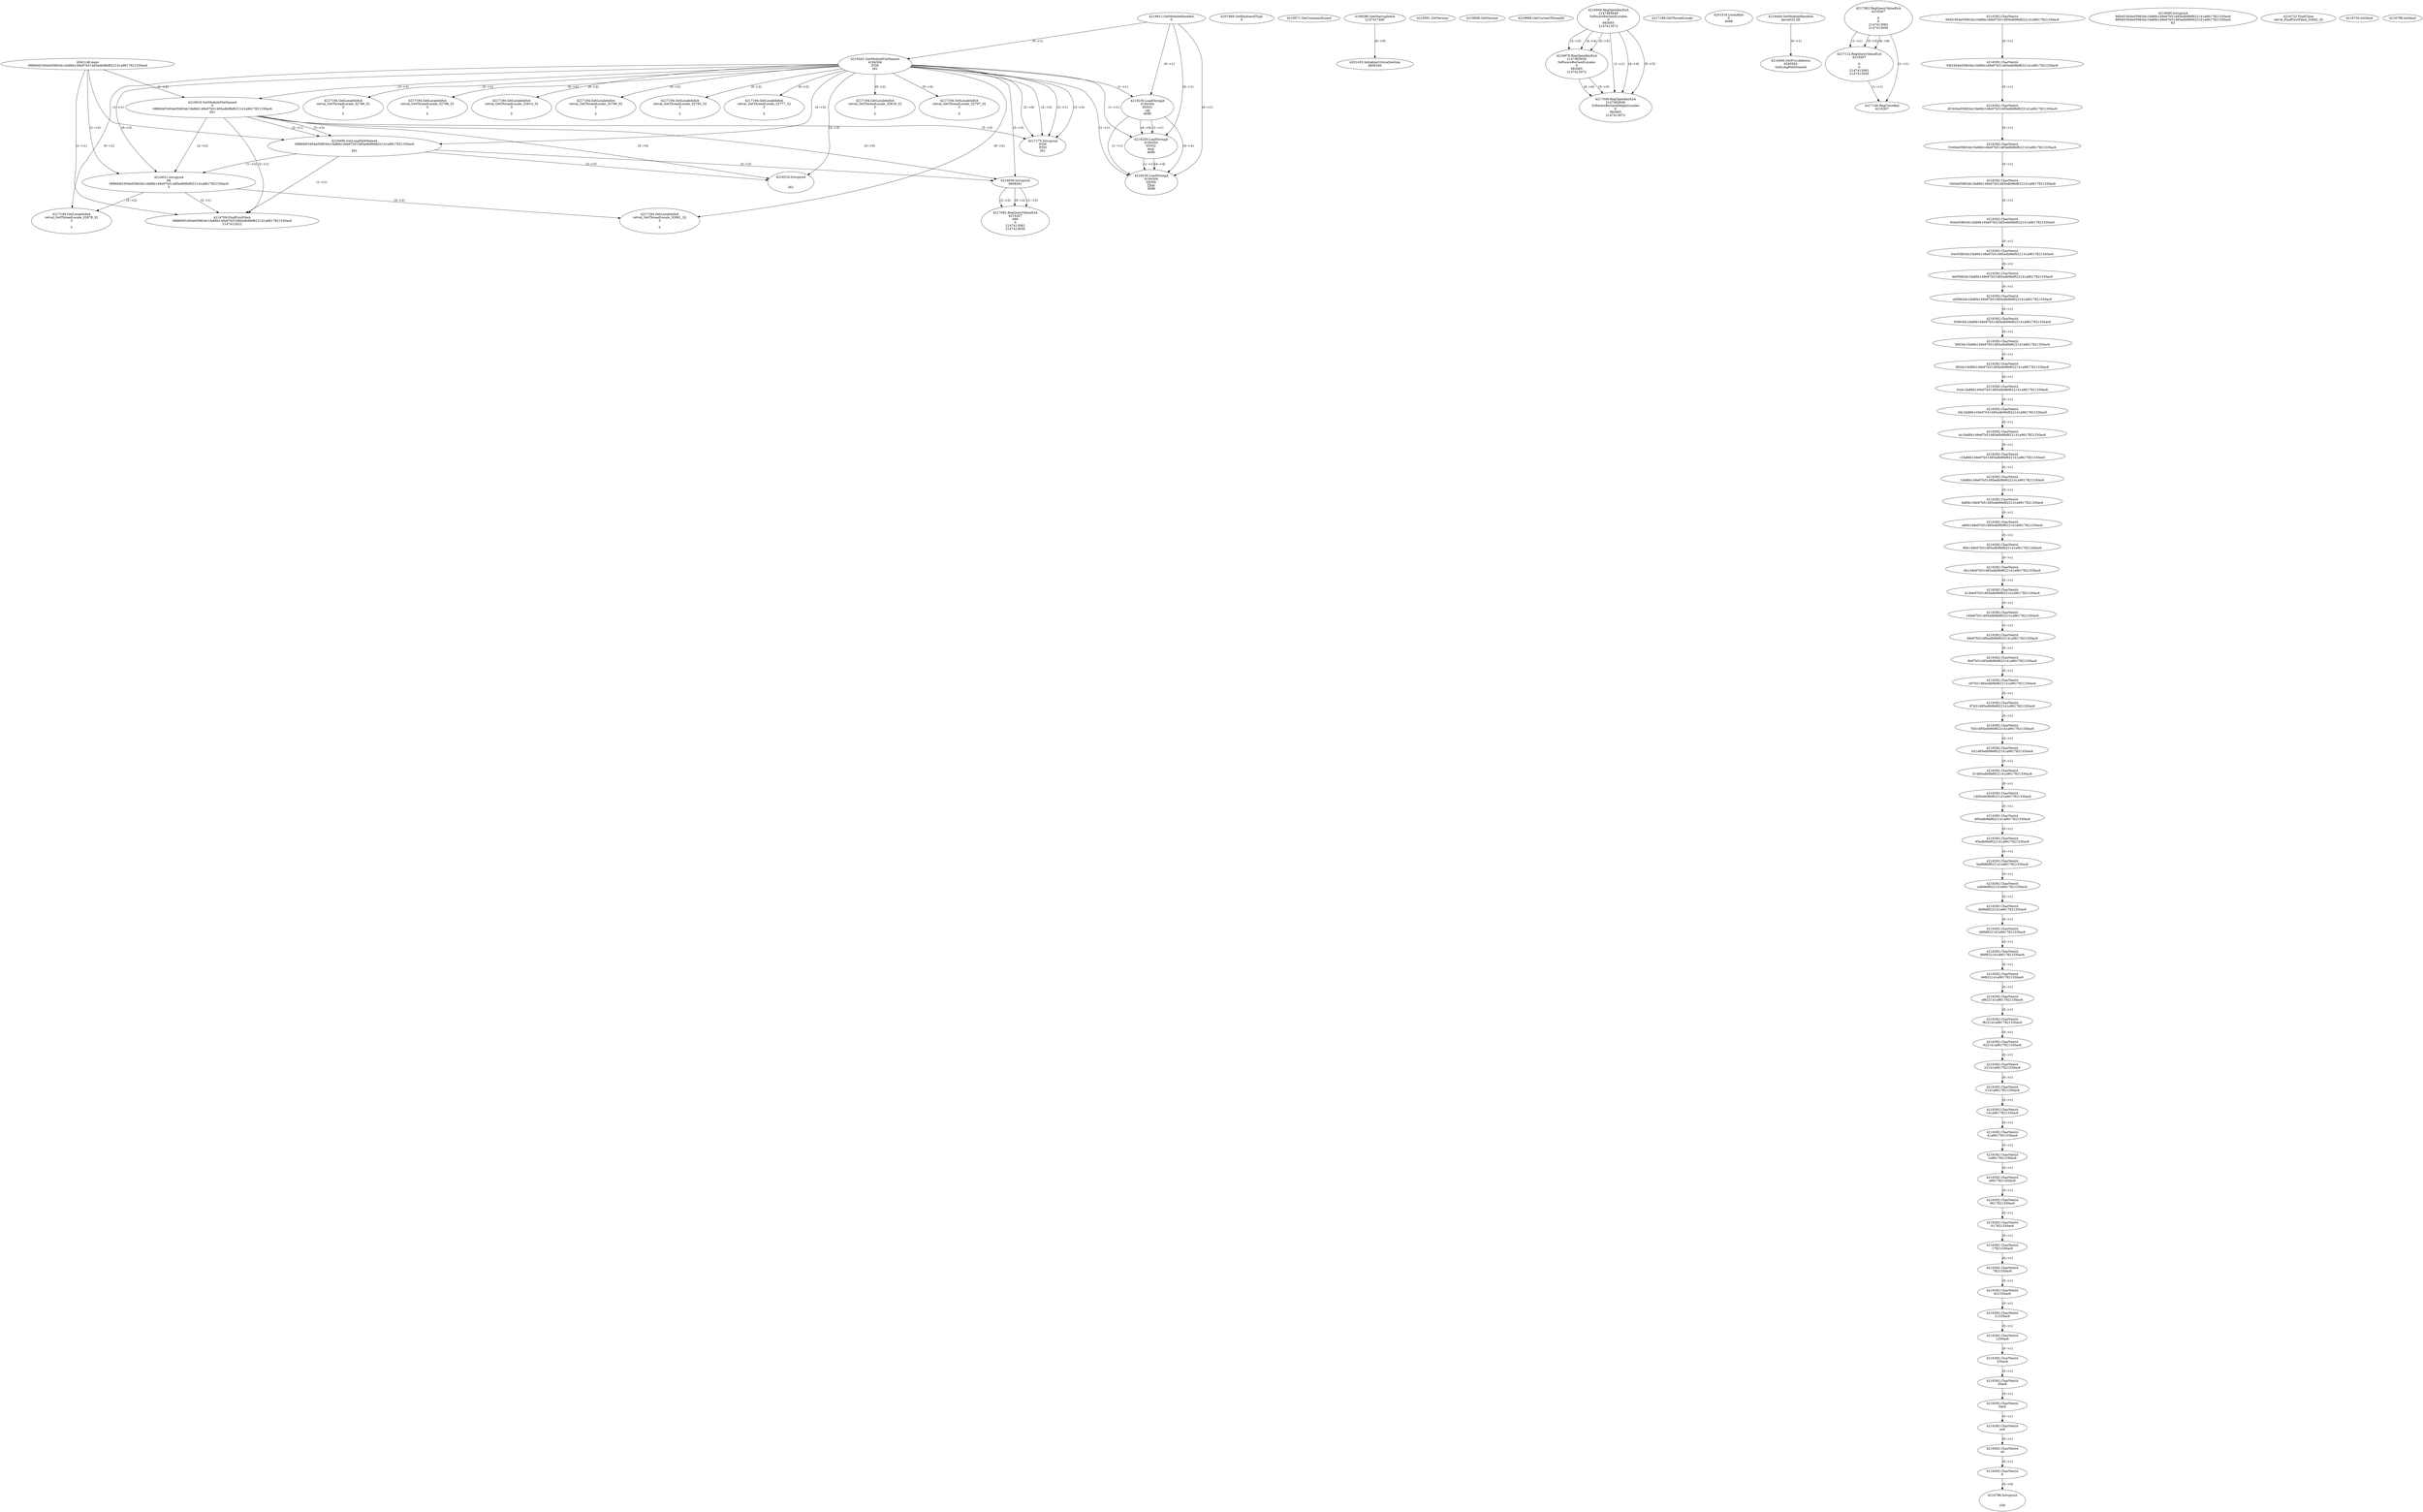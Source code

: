 // Global SCDG with merge call
digraph {
	0 [label="4562148.main
088694f1604e05863dc1fa86b149e97b51485edb9fef622141a9617821330ac6"]
	1 [label="4219912.GetModuleHandleA
0"]
	2 [label="4207469.GetKeyboardType
0"]
	3 [label="4219571.GetCommandLineA
"]
	4 [label="4199286.GetStartupInfoA
2147417460"]
	5 [label="4219591.GetVersion
"]
	6 [label="4219608.GetVersion
"]
	7 [label="4219668.GetCurrentThreadId
"]
	8 [label="4216262.GetModuleFileNameA
4194304
PZM
261"]
	1 -> 8 [label="(0-->1)"]
	9 [label="4216919.GetModuleFileNameA
0
088694f1604e05863dc1fa86b149e97b51485edb9fef622141a9617821330ac6
261"]
	0 -> 9 [label="(1-->2)"]
	8 -> 9 [label="(3-->3)"]
	10 [label="4216949.RegOpenKeyExA
2147483649
Software\Borland\Locales
0
983065
2147413072"]
	11 [label="4216979.RegOpenKeyExA
2147483650
Software\Borland\Locales
0
983065
2147413072"]
	10 -> 11 [label="(2-->2)"]
	10 -> 11 [label="(4-->4)"]
	10 -> 11 [label="(5-->5)"]
	12 [label="4217009.RegOpenKeyExA
2147483649
Software\Borland\Delphi\Locales
0
983065
2147413072"]
	10 -> 12 [label="(1-->1)"]
	10 -> 12 [label="(4-->4)"]
	11 -> 12 [label="(4-->4)"]
	10 -> 12 [label="(5-->5)"]
	11 -> 12 [label="(5-->5)"]
	13 [label="4217175.lstrcpynA
PZM
PZM
261"]
	8 -> 13 [label="(2-->1)"]
	8 -> 13 [label="(2-->2)"]
	8 -> 13 [label="(3-->3)"]
	9 -> 13 [label="(3-->3)"]
	8 -> 13 [label="(2-->0)"]
	14 [label="4217188.GetThreadLocale
"]
	15 [label="4217194.GetLocaleInfoA
retval_GetThreadLocale_32777_32
3

5"]
	8 -> 15 [label="(0-->2)"]
	16 [label="4219230.LoadStringA
4194304
65503
,s@
4096"]
	1 -> 16 [label="(0-->1)"]
	8 -> 16 [label="(1-->1)"]
	17 [label="4201455.InitializeCriticalSection
4859340"]
	4 -> 17 [label="(0-->0)"]
	18 [label="4201516.LocalAlloc
0
4088"]
	19 [label="4216449.GetModuleHandleA
kernel32.dll"]
	20 [label="4216466.GetProcAddress
6295592
GetLongPathNameA"]
	19 -> 20 [label="(0-->1)"]
	21 [label="4216496.GetLongPathNameA
088694f1604e05863dc1fa86b149e97b51485edb9fef622141a9617821330ac6

261"]
	0 -> 21 [label="(1-->1)"]
	9 -> 21 [label="(2-->1)"]
	8 -> 21 [label="(3-->3)"]
	9 -> 21 [label="(3-->3)"]
	22 [label="4216518.lstrcpynA


261"]
	8 -> 22 [label="(3-->3)"]
	9 -> 22 [label="(3-->3)"]
	21 -> 22 [label="(3-->3)"]
	23 [label="4217082.RegQueryValueExA
4216267

0
0
2147413062
2147413056"]
	24 [label="4217112.RegQueryValueExA
4216267

0
0
2147413062
2147413056"]
	23 -> 24 [label="(1-->1)"]
	23 -> 24 [label="(5-->5)"]
	23 -> 24 [label="(6-->6)"]
	25 [label="4217146.RegCloseKey
4216267"]
	23 -> 25 [label="(1-->1)"]
	24 -> 25 [label="(1-->1)"]
	26 [label="4217194.GetLocaleInfoA
retval_GetThreadLocale_32818_32
3

5"]
	8 -> 26 [label="(0-->2)"]
	27 [label="4217194.GetLocaleInfoA
retval_GetThreadLocale_32797_32
3

5"]
	8 -> 27 [label="(0-->2)"]
	28 [label="4219230.LoadStringA
4194304
65502
$s@
4096"]
	1 -> 28 [label="(0-->1)"]
	8 -> 28 [label="(1-->1)"]
	16 -> 28 [label="(1-->1)"]
	16 -> 28 [label="(4-->4)"]
	29 [label="4216631.lstrcpynA
08
088694f1604e05863dc1fa86b149e97b51485edb9fef622141a9617821330ac6
3"]
	0 -> 29 [label="(1-->2)"]
	9 -> 29 [label="(2-->2)"]
	21 -> 29 [label="(1-->2)"]
	8 -> 29 [label="(0-->3)"]
	30 [label="4216392.CharNextA
694f1604e05863dc1fa86b149e97b51485edb9fef622141a9617821330ac6"]
	31 [label="4216392.CharNextA
94f1604e05863dc1fa86b149e97b51485edb9fef622141a9617821330ac6"]
	30 -> 31 [label="(0-->1)"]
	32 [label="4216392.CharNextA
4f1604e05863dc1fa86b149e97b51485edb9fef622141a9617821330ac6"]
	31 -> 32 [label="(0-->1)"]
	33 [label="4216392.CharNextA
f1604e05863dc1fa86b149e97b51485edb9fef622141a9617821330ac6"]
	32 -> 33 [label="(0-->1)"]
	34 [label="4216392.CharNextA
1604e05863dc1fa86b149e97b51485edb9fef622141a9617821330ac6"]
	33 -> 34 [label="(0-->1)"]
	35 [label="4216392.CharNextA
604e05863dc1fa86b149e97b51485edb9fef622141a9617821330ac6"]
	34 -> 35 [label="(0-->1)"]
	36 [label="4216392.CharNextA
04e05863dc1fa86b149e97b51485edb9fef622141a9617821330ac6"]
	35 -> 36 [label="(0-->1)"]
	37 [label="4216392.CharNextA
4e05863dc1fa86b149e97b51485edb9fef622141a9617821330ac6"]
	36 -> 37 [label="(0-->1)"]
	38 [label="4216392.CharNextA
e05863dc1fa86b149e97b51485edb9fef622141a9617821330ac6"]
	37 -> 38 [label="(0-->1)"]
	39 [label="4216392.CharNextA
05863dc1fa86b149e97b51485edb9fef622141a9617821330ac6"]
	38 -> 39 [label="(0-->1)"]
	40 [label="4216392.CharNextA
5863dc1fa86b149e97b51485edb9fef622141a9617821330ac6"]
	39 -> 40 [label="(0-->1)"]
	41 [label="4216392.CharNextA
863dc1fa86b149e97b51485edb9fef622141a9617821330ac6"]
	40 -> 41 [label="(0-->1)"]
	42 [label="4216392.CharNextA
63dc1fa86b149e97b51485edb9fef622141a9617821330ac6"]
	41 -> 42 [label="(0-->1)"]
	43 [label="4216392.CharNextA
3dc1fa86b149e97b51485edb9fef622141a9617821330ac6"]
	42 -> 43 [label="(0-->1)"]
	44 [label="4216392.CharNextA
dc1fa86b149e97b51485edb9fef622141a9617821330ac6"]
	43 -> 44 [label="(0-->1)"]
	45 [label="4216392.CharNextA
c1fa86b149e97b51485edb9fef622141a9617821330ac6"]
	44 -> 45 [label="(0-->1)"]
	46 [label="4216392.CharNextA
1fa86b149e97b51485edb9fef622141a9617821330ac6"]
	45 -> 46 [label="(0-->1)"]
	47 [label="4216392.CharNextA
fa86b149e97b51485edb9fef622141a9617821330ac6"]
	46 -> 47 [label="(0-->1)"]
	48 [label="4216392.CharNextA
a86b149e97b51485edb9fef622141a9617821330ac6"]
	47 -> 48 [label="(0-->1)"]
	49 [label="4216392.CharNextA
86b149e97b51485edb9fef622141a9617821330ac6"]
	48 -> 49 [label="(0-->1)"]
	50 [label="4216392.CharNextA
6b149e97b51485edb9fef622141a9617821330ac6"]
	49 -> 50 [label="(0-->1)"]
	51 [label="4216392.CharNextA
b149e97b51485edb9fef622141a9617821330ac6"]
	50 -> 51 [label="(0-->1)"]
	52 [label="4216392.CharNextA
149e97b51485edb9fef622141a9617821330ac6"]
	51 -> 52 [label="(0-->1)"]
	53 [label="4216392.CharNextA
49e97b51485edb9fef622141a9617821330ac6"]
	52 -> 53 [label="(0-->1)"]
	54 [label="4216392.CharNextA
9e97b51485edb9fef622141a9617821330ac6"]
	53 -> 54 [label="(0-->1)"]
	55 [label="4216392.CharNextA
e97b51485edb9fef622141a9617821330ac6"]
	54 -> 55 [label="(0-->1)"]
	56 [label="4216392.CharNextA
97b51485edb9fef622141a9617821330ac6"]
	55 -> 56 [label="(0-->1)"]
	57 [label="4216392.CharNextA
7b51485edb9fef622141a9617821330ac6"]
	56 -> 57 [label="(0-->1)"]
	58 [label="4216392.CharNextA
b51485edb9fef622141a9617821330ac6"]
	57 -> 58 [label="(0-->1)"]
	59 [label="4216392.CharNextA
51485edb9fef622141a9617821330ac6"]
	58 -> 59 [label="(0-->1)"]
	60 [label="4216392.CharNextA
1485edb9fef622141a9617821330ac6"]
	59 -> 60 [label="(0-->1)"]
	61 [label="4216392.CharNextA
485edb9fef622141a9617821330ac6"]
	60 -> 61 [label="(0-->1)"]
	62 [label="4216392.CharNextA
85edb9fef622141a9617821330ac6"]
	61 -> 62 [label="(0-->1)"]
	63 [label="4216392.CharNextA
5edb9fef622141a9617821330ac6"]
	62 -> 63 [label="(0-->1)"]
	64 [label="4216392.CharNextA
edb9fef622141a9617821330ac6"]
	63 -> 64 [label="(0-->1)"]
	65 [label="4216392.CharNextA
db9fef622141a9617821330ac6"]
	64 -> 65 [label="(0-->1)"]
	66 [label="4216392.CharNextA
b9fef622141a9617821330ac6"]
	65 -> 66 [label="(0-->1)"]
	67 [label="4216392.CharNextA
9fef622141a9617821330ac6"]
	66 -> 67 [label="(0-->1)"]
	68 [label="4216392.CharNextA
fef622141a9617821330ac6"]
	67 -> 68 [label="(0-->1)"]
	69 [label="4216392.CharNextA
ef622141a9617821330ac6"]
	68 -> 69 [label="(0-->1)"]
	70 [label="4216392.CharNextA
f622141a9617821330ac6"]
	69 -> 70 [label="(0-->1)"]
	71 [label="4216392.CharNextA
622141a9617821330ac6"]
	70 -> 71 [label="(0-->1)"]
	72 [label="4216392.CharNextA
22141a9617821330ac6"]
	71 -> 72 [label="(0-->1)"]
	73 [label="4216392.CharNextA
2141a9617821330ac6"]
	72 -> 73 [label="(0-->1)"]
	74 [label="4216392.CharNextA
141a9617821330ac6"]
	73 -> 74 [label="(0-->1)"]
	75 [label="4216392.CharNextA
41a9617821330ac6"]
	74 -> 75 [label="(0-->1)"]
	76 [label="4216392.CharNextA
1a9617821330ac6"]
	75 -> 76 [label="(0-->1)"]
	77 [label="4216392.CharNextA
a9617821330ac6"]
	76 -> 77 [label="(0-->1)"]
	78 [label="4216392.CharNextA
9617821330ac6"]
	77 -> 78 [label="(0-->1)"]
	79 [label="4216392.CharNextA
617821330ac6"]
	78 -> 79 [label="(0-->1)"]
	80 [label="4216392.CharNextA
17821330ac6"]
	79 -> 80 [label="(0-->1)"]
	81 [label="4216392.CharNextA
7821330ac6"]
	80 -> 81 [label="(0-->1)"]
	82 [label="4216392.CharNextA
821330ac6"]
	81 -> 82 [label="(0-->1)"]
	83 [label="4216392.CharNextA
21330ac6"]
	82 -> 83 [label="(0-->1)"]
	84 [label="4216392.CharNextA
1330ac6"]
	83 -> 84 [label="(0-->1)"]
	85 [label="4216392.CharNextA
330ac6"]
	84 -> 85 [label="(0-->1)"]
	86 [label="4216392.CharNextA
30ac6"]
	85 -> 86 [label="(0-->1)"]
	87 [label="4216392.CharNextA
0ac6"]
	86 -> 87 [label="(0-->1)"]
	88 [label="4216392.CharNextA
ac6"]
	87 -> 88 [label="(0-->1)"]
	89 [label="4216392.CharNextA
c6"]
	88 -> 89 [label="(0-->1)"]
	90 [label="4216392.CharNextA
6"]
	89 -> 90 [label="(0-->1)"]
	91 [label="4216690.lstrcpynA
8694f1604e05863dc1fa86b149e97b51485edb9fef622141a9617821330ac6
8694f1604e05863dc1fa86b149e97b51485edb9fef622141a9617821330ac6
63"]
	92 [label="4216709.FindFirstFileA
088694f1604e05863dc1fa86b149e97b51485edb9fef622141a9617821330ac6
2147412422"]
	0 -> 92 [label="(1-->1)"]
	9 -> 92 [label="(2-->1)"]
	21 -> 92 [label="(1-->1)"]
	29 -> 92 [label="(2-->1)"]
	93 [label="4216722.FindClose
retval_FindFirstFileA_32842_32"]
	94 [label="4216734.lstrlenA
"]
	95 [label="4216786.lstrcpynA


258"]
	90 -> 95 [label="(0-->0)"]
	96 [label="4216798.lstrlenA
"]
	97 [label="4216839.lstrcpynA
08\
08\
261"]
	8 -> 97 [label="(3-->3)"]
	9 -> 97 [label="(3-->3)"]
	21 -> 97 [label="(3-->3)"]
	98 [label="4217082.RegQueryValueExA
4216267
08\
0
0
2147413062
2147413056"]
	97 -> 98 [label="(1-->2)"]
	97 -> 98 [label="(2-->2)"]
	97 -> 98 [label="(0-->2)"]
	99 [label="4217194.GetLocaleInfoA
retval_GetThreadLocale_32878_32
3

5"]
	8 -> 99 [label="(0-->2)"]
	29 -> 99 [label="(3-->2)"]
	100 [label="4217194.GetLocaleInfoA
retval_GetThreadLocale_32881_32
3

5"]
	8 -> 100 [label="(0-->2)"]
	29 -> 100 [label="(3-->2)"]
	101 [label="4219230.LoadStringA
4194304
65500
s@
4096"]
	1 -> 101 [label="(0-->1)"]
	8 -> 101 [label="(1-->1)"]
	16 -> 101 [label="(1-->1)"]
	28 -> 101 [label="(1-->1)"]
	16 -> 101 [label="(4-->4)"]
	28 -> 101 [label="(4-->4)"]
	102 [label="4217194.GetLocaleInfoA
retval_GetThreadLocale_32789_32
3

5"]
	8 -> 102 [label="(0-->2)"]
	103 [label="4217194.GetLocaleInfoA
retval_GetThreadLocale_32798_32
3

5"]
	8 -> 103 [label="(0-->2)"]
	104 [label="4217194.GetLocaleInfoA
retval_GetThreadLocale_32814_32
3

5"]
	8 -> 104 [label="(0-->2)"]
	105 [label="4217194.GetLocaleInfoA
retval_GetThreadLocale_32799_32
3

5"]
	8 -> 105 [label="(0-->2)"]
	106 [label="4217194.GetLocaleInfoA
retval_GetThreadLocale_32785_32
3

5"]
	8 -> 106 [label="(0-->2)"]
}
